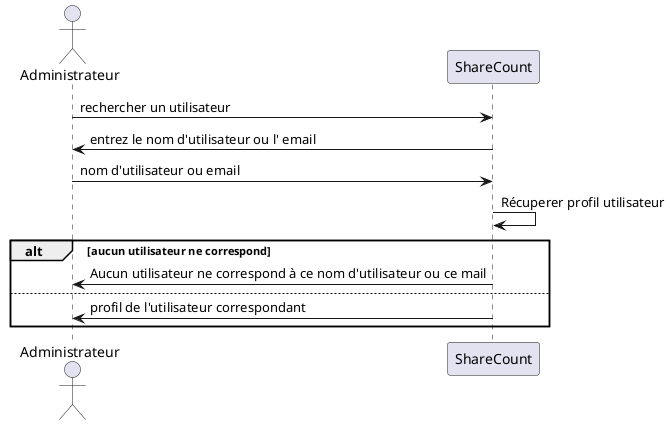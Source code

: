 @startuml "Rechercher un profil utilisateur (admin)"
actor Administrateur as a
participant ShareCount as sc

a 	-> 	sc : rechercher un utilisateur
a 	<- 	sc : entrez le nom d'utilisateur ou l' email
a 	-> 	sc : nom d'utilisateur ou email
sc 	-> 	sc : Récuperer profil utilisateur
alt aucun utilisateur ne correspond
a 	<- 	sc : Aucun utilisateur ne correspond à ce nom d'utilisateur ou ce mail
else
a 	<- 	sc : profil de l'utilisateur correspondant
end
@enduml